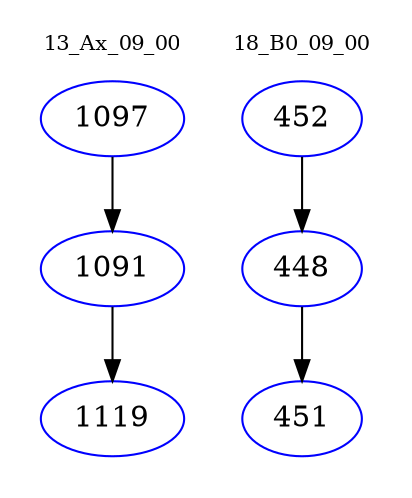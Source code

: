 digraph{
subgraph cluster_0 {
color = white
label = "13_Ax_09_00";
fontsize=10;
T0_1097 [label="1097", color="blue"]
T0_1097 -> T0_1091 [color="black"]
T0_1091 [label="1091", color="blue"]
T0_1091 -> T0_1119 [color="black"]
T0_1119 [label="1119", color="blue"]
}
subgraph cluster_1 {
color = white
label = "18_B0_09_00";
fontsize=10;
T1_452 [label="452", color="blue"]
T1_452 -> T1_448 [color="black"]
T1_448 [label="448", color="blue"]
T1_448 -> T1_451 [color="black"]
T1_451 [label="451", color="blue"]
}
}
